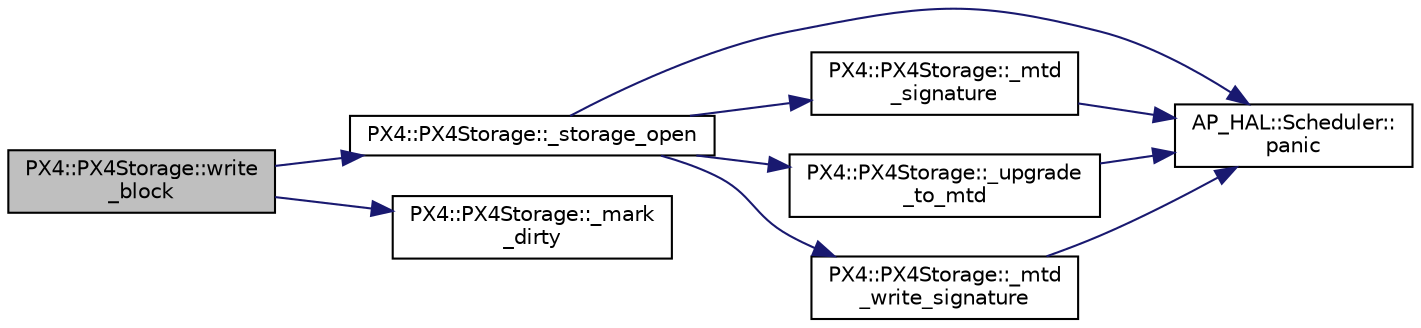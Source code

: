 digraph "PX4::PX4Storage::write_block"
{
 // INTERACTIVE_SVG=YES
  edge [fontname="Helvetica",fontsize="10",labelfontname="Helvetica",labelfontsize="10"];
  node [fontname="Helvetica",fontsize="10",shape=record];
  rankdir="LR";
  Node1 [label="PX4::PX4Storage::write\l_block",height=0.2,width=0.4,color="black", fillcolor="grey75", style="filled" fontcolor="black"];
  Node1 -> Node2 [color="midnightblue",fontsize="10",style="solid",fontname="Helvetica"];
  Node2 [label="PX4::PX4Storage::_storage_open",height=0.2,width=0.4,color="black", fillcolor="white", style="filled",URL="$classPX4_1_1PX4Storage.html#a02878fb502221c2389d3758bbab18170"];
  Node2 -> Node3 [color="midnightblue",fontsize="10",style="solid",fontname="Helvetica"];
  Node3 [label="AP_HAL::Scheduler::\lpanic",height=0.2,width=0.4,color="black", fillcolor="white", style="filled",URL="$classAP__HAL_1_1Scheduler.html#a65f0d4e404d3e6fda4d8b0b101c9780f"];
  Node2 -> Node4 [color="midnightblue",fontsize="10",style="solid",fontname="Helvetica"];
  Node4 [label="PX4::PX4Storage::_mtd\l_signature",height=0.2,width=0.4,color="black", fillcolor="white", style="filled",URL="$classPX4_1_1PX4Storage.html#a8877582e882dd9f3786c3e22f12c936b"];
  Node4 -> Node3 [color="midnightblue",fontsize="10",style="solid",fontname="Helvetica"];
  Node2 -> Node5 [color="midnightblue",fontsize="10",style="solid",fontname="Helvetica"];
  Node5 [label="PX4::PX4Storage::_upgrade\l_to_mtd",height=0.2,width=0.4,color="black", fillcolor="white", style="filled",URL="$classPX4_1_1PX4Storage.html#a6443cc23c118b406165fbed2d56310a0"];
  Node5 -> Node3 [color="midnightblue",fontsize="10",style="solid",fontname="Helvetica"];
  Node2 -> Node6 [color="midnightblue",fontsize="10",style="solid",fontname="Helvetica"];
  Node6 [label="PX4::PX4Storage::_mtd\l_write_signature",height=0.2,width=0.4,color="black", fillcolor="white", style="filled",URL="$classPX4_1_1PX4Storage.html#a99dc51d1dd4bb37a413027d8b6881fd6"];
  Node6 -> Node3 [color="midnightblue",fontsize="10",style="solid",fontname="Helvetica"];
  Node1 -> Node7 [color="midnightblue",fontsize="10",style="solid",fontname="Helvetica"];
  Node7 [label="PX4::PX4Storage::_mark\l_dirty",height=0.2,width=0.4,color="black", fillcolor="white", style="filled",URL="$classPX4_1_1PX4Storage.html#a6d48abf08286f0607faa89a6815e19d3"];
}
